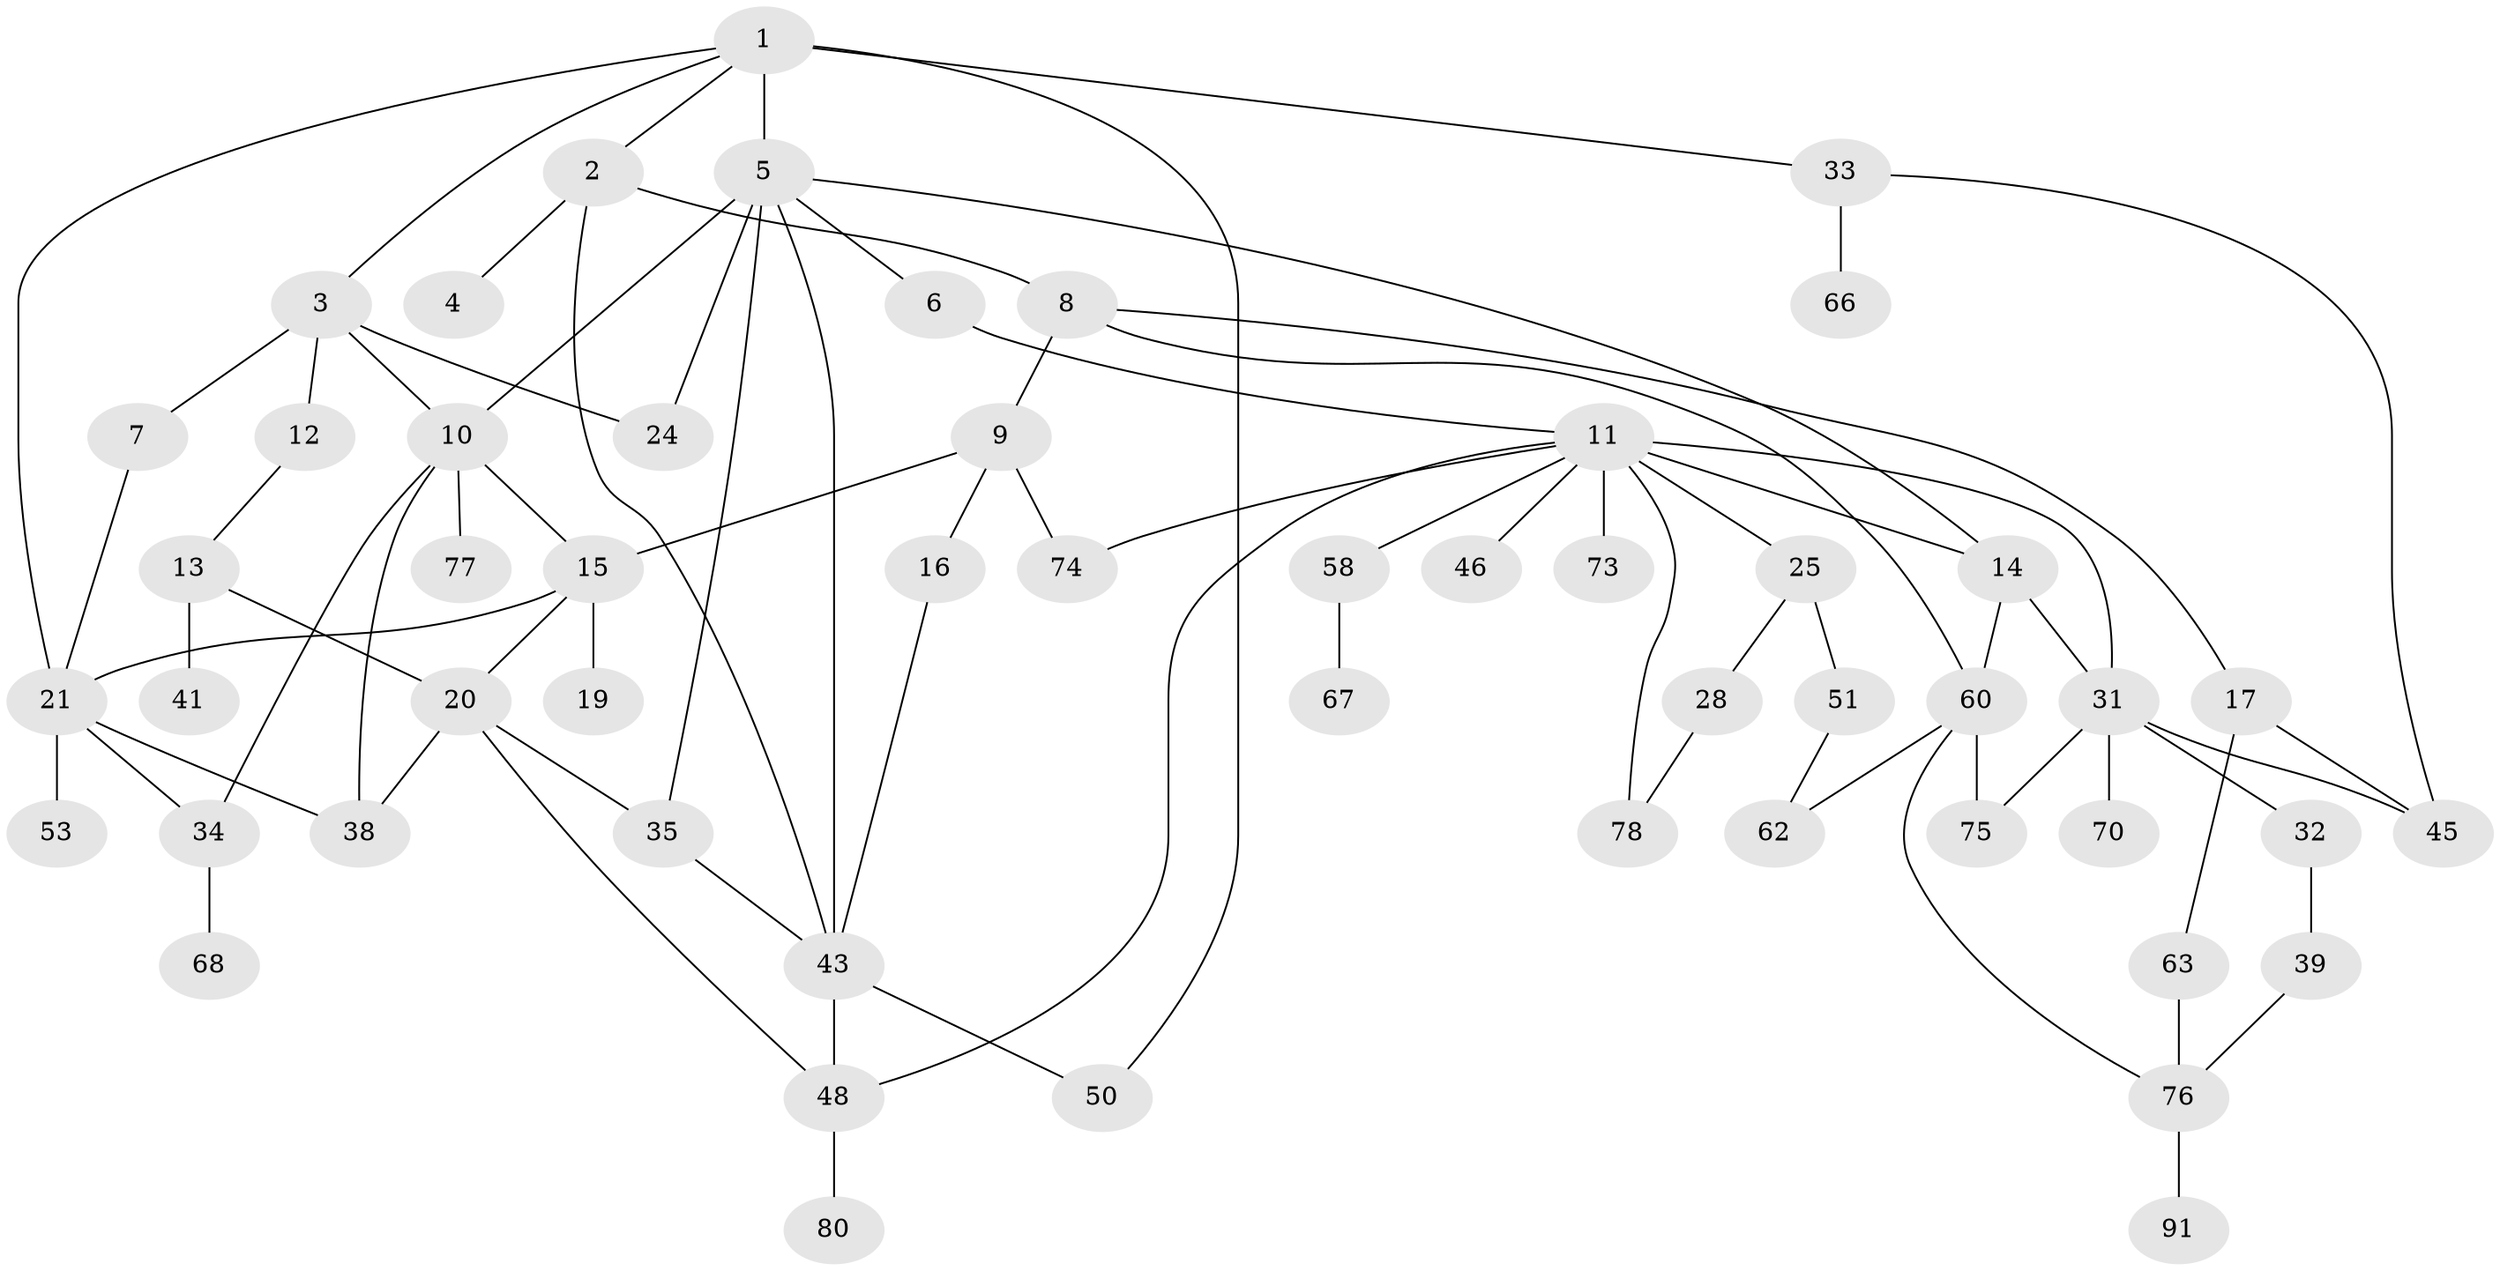 // original degree distribution, {7: 0.03296703296703297, 4: 0.13186813186813187, 5: 0.07692307692307693, 1: 0.24175824175824176, 3: 0.21978021978021978, 2: 0.2857142857142857, 6: 0.01098901098901099}
// Generated by graph-tools (version 1.1) at 2025/16/03/04/25 18:16:48]
// undirected, 54 vertices, 80 edges
graph export_dot {
graph [start="1"]
  node [color=gray90,style=filled];
  1;
  2;
  3;
  4;
  5 [super="+27+36"];
  6;
  7;
  8;
  9 [super="+61"];
  10 [super="+56+72"];
  11 [super="+29+18+42+23"];
  12 [super="+83"];
  13 [super="+90"];
  14 [super="+30"];
  15 [super="+55+47"];
  16 [super="+84"];
  17;
  19;
  20 [super="+22"];
  21 [super="+26"];
  24;
  25 [super="+71"];
  28;
  31 [super="+49"];
  32;
  33;
  34 [super="+69"];
  35;
  38 [super="+79"];
  39;
  41;
  43 [super="+86+52"];
  45;
  46 [super="+82"];
  48;
  50;
  51 [super="+59"];
  53 [super="+87"];
  58;
  60;
  62;
  63;
  66;
  67;
  68;
  70;
  73;
  74;
  75;
  76;
  77;
  78;
  80;
  91;
  1 -- 2;
  1 -- 3;
  1 -- 5 [weight=2];
  1 -- 33;
  1 -- 50;
  1 -- 21;
  2 -- 4;
  2 -- 8;
  2 -- 43;
  3 -- 7;
  3 -- 10;
  3 -- 12;
  3 -- 24;
  5 -- 6;
  5 -- 14;
  5 -- 35;
  5 -- 24;
  5 -- 43;
  5 -- 10;
  6 -- 11 [weight=2];
  7 -- 21;
  8 -- 9;
  8 -- 17;
  8 -- 60;
  9 -- 16;
  9 -- 74;
  9 -- 15;
  10 -- 15;
  10 -- 34;
  10 -- 77;
  10 -- 38;
  11 -- 25;
  11 -- 31 [weight=2];
  11 -- 48;
  11 -- 46;
  11 -- 58;
  11 -- 14 [weight=2];
  11 -- 73;
  11 -- 74;
  11 -- 78;
  12 -- 13;
  13 -- 41;
  13 -- 20;
  14 -- 60;
  14 -- 31;
  15 -- 19;
  15 -- 20 [weight=2];
  15 -- 21;
  16 -- 43;
  17 -- 45;
  17 -- 63;
  20 -- 38;
  20 -- 48;
  20 -- 35;
  21 -- 53;
  21 -- 34;
  21 -- 38;
  25 -- 28;
  25 -- 51;
  28 -- 78;
  31 -- 32;
  31 -- 75;
  31 -- 70;
  31 -- 45;
  32 -- 39;
  33 -- 66;
  33 -- 45;
  34 -- 68;
  35 -- 43;
  39 -- 76;
  43 -- 48;
  43 -- 50;
  48 -- 80;
  51 -- 62;
  58 -- 67;
  60 -- 75;
  60 -- 76;
  60 -- 62;
  63 -- 76;
  76 -- 91;
}
